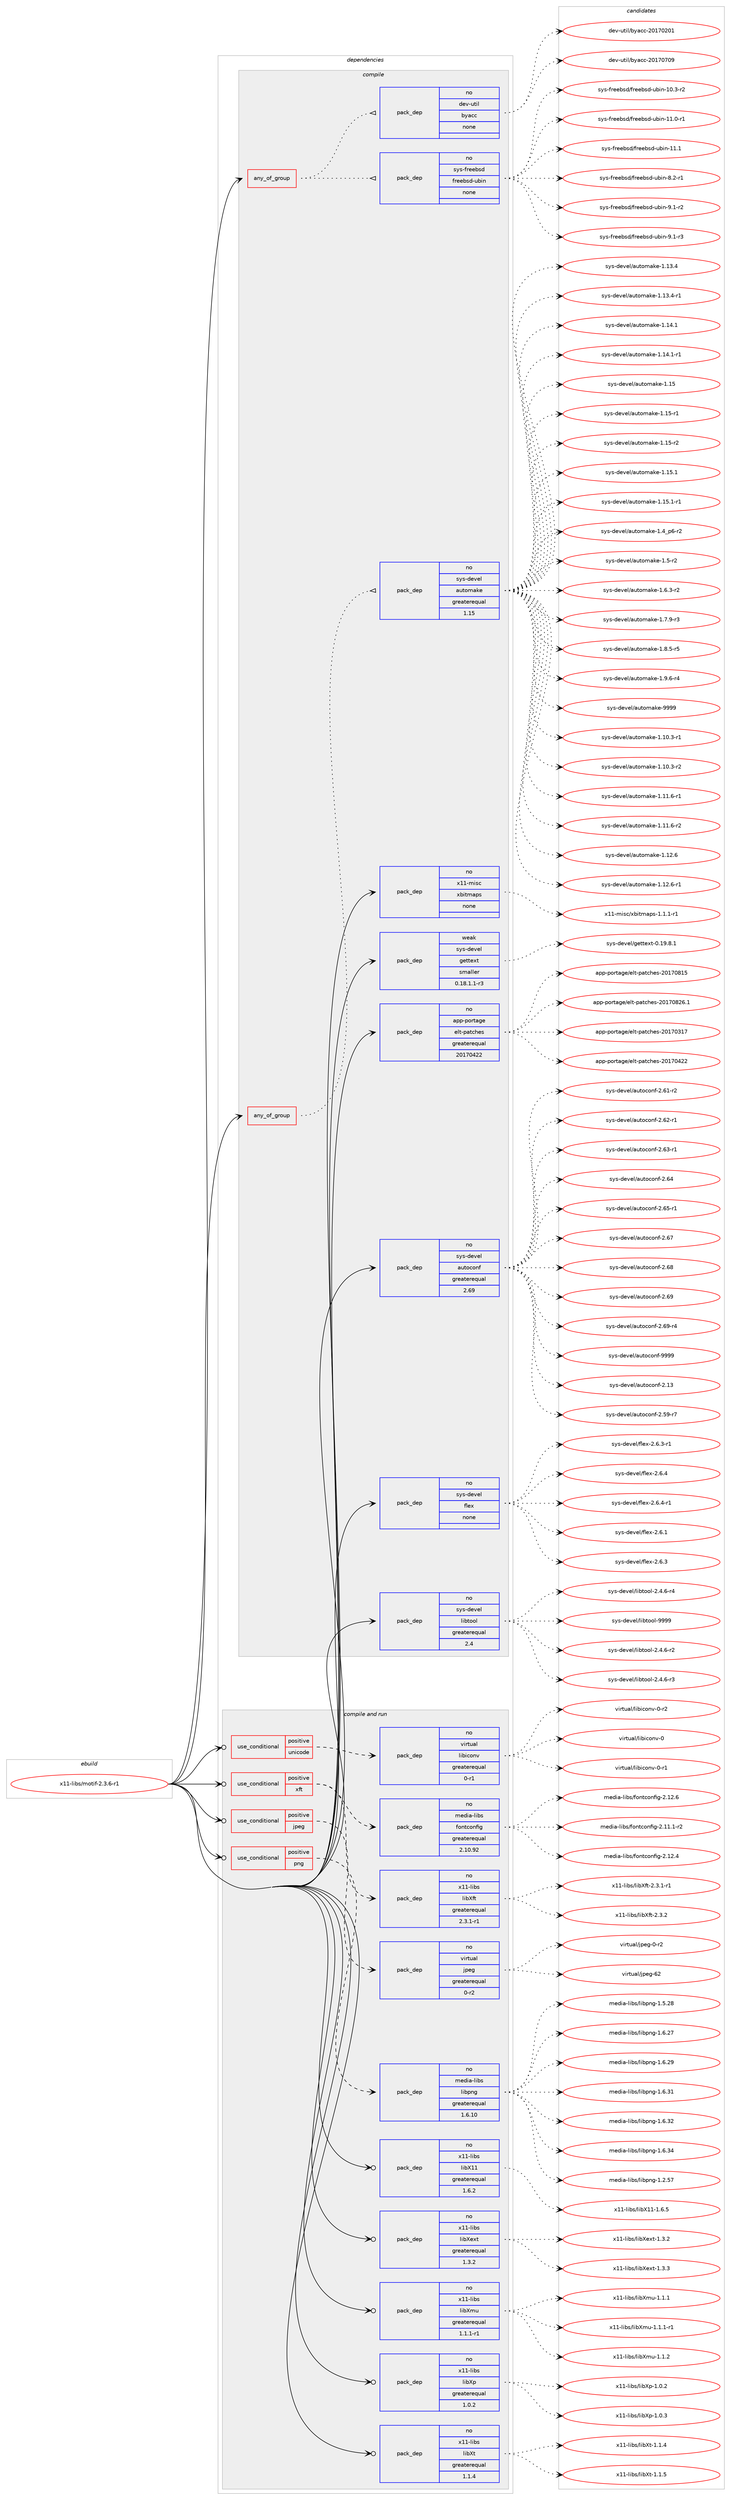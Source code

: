 digraph prolog {

# *************
# Graph options
# *************

newrank=true;
concentrate=true;
compound=true;
graph [rankdir=LR,fontname=Helvetica,fontsize=10,ranksep=1.5];#, ranksep=2.5, nodesep=0.2];
edge  [arrowhead=vee];
node  [fontname=Helvetica,fontsize=10];

# **********
# The ebuild
# **********

subgraph cluster_leftcol {
color=gray;
rank=same;
label=<<i>ebuild</i>>;
id [label="x11-libs/motif-2.3.6-r1", color=red, width=4, href="../x11-libs/motif-2.3.6-r1.svg"];
}

# ****************
# The dependencies
# ****************

subgraph cluster_midcol {
color=gray;
label=<<i>dependencies</i>>;
subgraph cluster_compile {
fillcolor="#eeeeee";
style=filled;
label=<<i>compile</i>>;
subgraph any9395 {
dependency520152 [label=<<TABLE BORDER="0" CELLBORDER="1" CELLSPACING="0" CELLPADDING="4"><TR><TD CELLPADDING="10">any_of_group</TD></TR></TABLE>>, shape=none, color=red];subgraph pack387636 {
dependency520153 [label=<<TABLE BORDER="0" CELLBORDER="1" CELLSPACING="0" CELLPADDING="4" WIDTH="220"><TR><TD ROWSPAN="6" CELLPADDING="30">pack_dep</TD></TR><TR><TD WIDTH="110">no</TD></TR><TR><TD>dev-util</TD></TR><TR><TD>byacc</TD></TR><TR><TD>none</TD></TR><TR><TD></TD></TR></TABLE>>, shape=none, color=blue];
}
dependency520152:e -> dependency520153:w [weight=20,style="dotted",arrowhead="oinv"];
subgraph pack387637 {
dependency520154 [label=<<TABLE BORDER="0" CELLBORDER="1" CELLSPACING="0" CELLPADDING="4" WIDTH="220"><TR><TD ROWSPAN="6" CELLPADDING="30">pack_dep</TD></TR><TR><TD WIDTH="110">no</TD></TR><TR><TD>sys-freebsd</TD></TR><TR><TD>freebsd-ubin</TD></TR><TR><TD>none</TD></TR><TR><TD></TD></TR></TABLE>>, shape=none, color=blue];
}
dependency520152:e -> dependency520154:w [weight=20,style="dotted",arrowhead="oinv"];
}
id:e -> dependency520152:w [weight=20,style="solid",arrowhead="vee"];
subgraph any9396 {
dependency520155 [label=<<TABLE BORDER="0" CELLBORDER="1" CELLSPACING="0" CELLPADDING="4"><TR><TD CELLPADDING="10">any_of_group</TD></TR></TABLE>>, shape=none, color=red];subgraph pack387638 {
dependency520156 [label=<<TABLE BORDER="0" CELLBORDER="1" CELLSPACING="0" CELLPADDING="4" WIDTH="220"><TR><TD ROWSPAN="6" CELLPADDING="30">pack_dep</TD></TR><TR><TD WIDTH="110">no</TD></TR><TR><TD>sys-devel</TD></TR><TR><TD>automake</TD></TR><TR><TD>greaterequal</TD></TR><TR><TD>1.15</TD></TR></TABLE>>, shape=none, color=blue];
}
dependency520155:e -> dependency520156:w [weight=20,style="dotted",arrowhead="oinv"];
}
id:e -> dependency520155:w [weight=20,style="solid",arrowhead="vee"];
subgraph pack387639 {
dependency520157 [label=<<TABLE BORDER="0" CELLBORDER="1" CELLSPACING="0" CELLPADDING="4" WIDTH="220"><TR><TD ROWSPAN="6" CELLPADDING="30">pack_dep</TD></TR><TR><TD WIDTH="110">no</TD></TR><TR><TD>app-portage</TD></TR><TR><TD>elt-patches</TD></TR><TR><TD>greaterequal</TD></TR><TR><TD>20170422</TD></TR></TABLE>>, shape=none, color=blue];
}
id:e -> dependency520157:w [weight=20,style="solid",arrowhead="vee"];
subgraph pack387640 {
dependency520158 [label=<<TABLE BORDER="0" CELLBORDER="1" CELLSPACING="0" CELLPADDING="4" WIDTH="220"><TR><TD ROWSPAN="6" CELLPADDING="30">pack_dep</TD></TR><TR><TD WIDTH="110">no</TD></TR><TR><TD>sys-devel</TD></TR><TR><TD>autoconf</TD></TR><TR><TD>greaterequal</TD></TR><TR><TD>2.69</TD></TR></TABLE>>, shape=none, color=blue];
}
id:e -> dependency520158:w [weight=20,style="solid",arrowhead="vee"];
subgraph pack387641 {
dependency520159 [label=<<TABLE BORDER="0" CELLBORDER="1" CELLSPACING="0" CELLPADDING="4" WIDTH="220"><TR><TD ROWSPAN="6" CELLPADDING="30">pack_dep</TD></TR><TR><TD WIDTH="110">no</TD></TR><TR><TD>sys-devel</TD></TR><TR><TD>flex</TD></TR><TR><TD>none</TD></TR><TR><TD></TD></TR></TABLE>>, shape=none, color=blue];
}
id:e -> dependency520159:w [weight=20,style="solid",arrowhead="vee"];
subgraph pack387642 {
dependency520160 [label=<<TABLE BORDER="0" CELLBORDER="1" CELLSPACING="0" CELLPADDING="4" WIDTH="220"><TR><TD ROWSPAN="6" CELLPADDING="30">pack_dep</TD></TR><TR><TD WIDTH="110">no</TD></TR><TR><TD>sys-devel</TD></TR><TR><TD>libtool</TD></TR><TR><TD>greaterequal</TD></TR><TR><TD>2.4</TD></TR></TABLE>>, shape=none, color=blue];
}
id:e -> dependency520160:w [weight=20,style="solid",arrowhead="vee"];
subgraph pack387643 {
dependency520161 [label=<<TABLE BORDER="0" CELLBORDER="1" CELLSPACING="0" CELLPADDING="4" WIDTH="220"><TR><TD ROWSPAN="6" CELLPADDING="30">pack_dep</TD></TR><TR><TD WIDTH="110">no</TD></TR><TR><TD>x11-misc</TD></TR><TR><TD>xbitmaps</TD></TR><TR><TD>none</TD></TR><TR><TD></TD></TR></TABLE>>, shape=none, color=blue];
}
id:e -> dependency520161:w [weight=20,style="solid",arrowhead="vee"];
subgraph pack387644 {
dependency520162 [label=<<TABLE BORDER="0" CELLBORDER="1" CELLSPACING="0" CELLPADDING="4" WIDTH="220"><TR><TD ROWSPAN="6" CELLPADDING="30">pack_dep</TD></TR><TR><TD WIDTH="110">weak</TD></TR><TR><TD>sys-devel</TD></TR><TR><TD>gettext</TD></TR><TR><TD>smaller</TD></TR><TR><TD>0.18.1.1-r3</TD></TR></TABLE>>, shape=none, color=blue];
}
id:e -> dependency520162:w [weight=20,style="solid",arrowhead="vee"];
}
subgraph cluster_compileandrun {
fillcolor="#eeeeee";
style=filled;
label=<<i>compile and run</i>>;
subgraph cond122778 {
dependency520163 [label=<<TABLE BORDER="0" CELLBORDER="1" CELLSPACING="0" CELLPADDING="4"><TR><TD ROWSPAN="3" CELLPADDING="10">use_conditional</TD></TR><TR><TD>positive</TD></TR><TR><TD>jpeg</TD></TR></TABLE>>, shape=none, color=red];
subgraph pack387645 {
dependency520164 [label=<<TABLE BORDER="0" CELLBORDER="1" CELLSPACING="0" CELLPADDING="4" WIDTH="220"><TR><TD ROWSPAN="6" CELLPADDING="30">pack_dep</TD></TR><TR><TD WIDTH="110">no</TD></TR><TR><TD>virtual</TD></TR><TR><TD>jpeg</TD></TR><TR><TD>greaterequal</TD></TR><TR><TD>0-r2</TD></TR></TABLE>>, shape=none, color=blue];
}
dependency520163:e -> dependency520164:w [weight=20,style="dashed",arrowhead="vee"];
}
id:e -> dependency520163:w [weight=20,style="solid",arrowhead="odotvee"];
subgraph cond122779 {
dependency520165 [label=<<TABLE BORDER="0" CELLBORDER="1" CELLSPACING="0" CELLPADDING="4"><TR><TD ROWSPAN="3" CELLPADDING="10">use_conditional</TD></TR><TR><TD>positive</TD></TR><TR><TD>png</TD></TR></TABLE>>, shape=none, color=red];
subgraph pack387646 {
dependency520166 [label=<<TABLE BORDER="0" CELLBORDER="1" CELLSPACING="0" CELLPADDING="4" WIDTH="220"><TR><TD ROWSPAN="6" CELLPADDING="30">pack_dep</TD></TR><TR><TD WIDTH="110">no</TD></TR><TR><TD>media-libs</TD></TR><TR><TD>libpng</TD></TR><TR><TD>greaterequal</TD></TR><TR><TD>1.6.10</TD></TR></TABLE>>, shape=none, color=blue];
}
dependency520165:e -> dependency520166:w [weight=20,style="dashed",arrowhead="vee"];
}
id:e -> dependency520165:w [weight=20,style="solid",arrowhead="odotvee"];
subgraph cond122780 {
dependency520167 [label=<<TABLE BORDER="0" CELLBORDER="1" CELLSPACING="0" CELLPADDING="4"><TR><TD ROWSPAN="3" CELLPADDING="10">use_conditional</TD></TR><TR><TD>positive</TD></TR><TR><TD>unicode</TD></TR></TABLE>>, shape=none, color=red];
subgraph pack387647 {
dependency520168 [label=<<TABLE BORDER="0" CELLBORDER="1" CELLSPACING="0" CELLPADDING="4" WIDTH="220"><TR><TD ROWSPAN="6" CELLPADDING="30">pack_dep</TD></TR><TR><TD WIDTH="110">no</TD></TR><TR><TD>virtual</TD></TR><TR><TD>libiconv</TD></TR><TR><TD>greaterequal</TD></TR><TR><TD>0-r1</TD></TR></TABLE>>, shape=none, color=blue];
}
dependency520167:e -> dependency520168:w [weight=20,style="dashed",arrowhead="vee"];
}
id:e -> dependency520167:w [weight=20,style="solid",arrowhead="odotvee"];
subgraph cond122781 {
dependency520169 [label=<<TABLE BORDER="0" CELLBORDER="1" CELLSPACING="0" CELLPADDING="4"><TR><TD ROWSPAN="3" CELLPADDING="10">use_conditional</TD></TR><TR><TD>positive</TD></TR><TR><TD>xft</TD></TR></TABLE>>, shape=none, color=red];
subgraph pack387648 {
dependency520170 [label=<<TABLE BORDER="0" CELLBORDER="1" CELLSPACING="0" CELLPADDING="4" WIDTH="220"><TR><TD ROWSPAN="6" CELLPADDING="30">pack_dep</TD></TR><TR><TD WIDTH="110">no</TD></TR><TR><TD>media-libs</TD></TR><TR><TD>fontconfig</TD></TR><TR><TD>greaterequal</TD></TR><TR><TD>2.10.92</TD></TR></TABLE>>, shape=none, color=blue];
}
dependency520169:e -> dependency520170:w [weight=20,style="dashed",arrowhead="vee"];
subgraph pack387649 {
dependency520171 [label=<<TABLE BORDER="0" CELLBORDER="1" CELLSPACING="0" CELLPADDING="4" WIDTH="220"><TR><TD ROWSPAN="6" CELLPADDING="30">pack_dep</TD></TR><TR><TD WIDTH="110">no</TD></TR><TR><TD>x11-libs</TD></TR><TR><TD>libXft</TD></TR><TR><TD>greaterequal</TD></TR><TR><TD>2.3.1-r1</TD></TR></TABLE>>, shape=none, color=blue];
}
dependency520169:e -> dependency520171:w [weight=20,style="dashed",arrowhead="vee"];
}
id:e -> dependency520169:w [weight=20,style="solid",arrowhead="odotvee"];
subgraph pack387650 {
dependency520172 [label=<<TABLE BORDER="0" CELLBORDER="1" CELLSPACING="0" CELLPADDING="4" WIDTH="220"><TR><TD ROWSPAN="6" CELLPADDING="30">pack_dep</TD></TR><TR><TD WIDTH="110">no</TD></TR><TR><TD>x11-libs</TD></TR><TR><TD>libX11</TD></TR><TR><TD>greaterequal</TD></TR><TR><TD>1.6.2</TD></TR></TABLE>>, shape=none, color=blue];
}
id:e -> dependency520172:w [weight=20,style="solid",arrowhead="odotvee"];
subgraph pack387651 {
dependency520173 [label=<<TABLE BORDER="0" CELLBORDER="1" CELLSPACING="0" CELLPADDING="4" WIDTH="220"><TR><TD ROWSPAN="6" CELLPADDING="30">pack_dep</TD></TR><TR><TD WIDTH="110">no</TD></TR><TR><TD>x11-libs</TD></TR><TR><TD>libXext</TD></TR><TR><TD>greaterequal</TD></TR><TR><TD>1.3.2</TD></TR></TABLE>>, shape=none, color=blue];
}
id:e -> dependency520173:w [weight=20,style="solid",arrowhead="odotvee"];
subgraph pack387652 {
dependency520174 [label=<<TABLE BORDER="0" CELLBORDER="1" CELLSPACING="0" CELLPADDING="4" WIDTH="220"><TR><TD ROWSPAN="6" CELLPADDING="30">pack_dep</TD></TR><TR><TD WIDTH="110">no</TD></TR><TR><TD>x11-libs</TD></TR><TR><TD>libXmu</TD></TR><TR><TD>greaterequal</TD></TR><TR><TD>1.1.1-r1</TD></TR></TABLE>>, shape=none, color=blue];
}
id:e -> dependency520174:w [weight=20,style="solid",arrowhead="odotvee"];
subgraph pack387653 {
dependency520175 [label=<<TABLE BORDER="0" CELLBORDER="1" CELLSPACING="0" CELLPADDING="4" WIDTH="220"><TR><TD ROWSPAN="6" CELLPADDING="30">pack_dep</TD></TR><TR><TD WIDTH="110">no</TD></TR><TR><TD>x11-libs</TD></TR><TR><TD>libXp</TD></TR><TR><TD>greaterequal</TD></TR><TR><TD>1.0.2</TD></TR></TABLE>>, shape=none, color=blue];
}
id:e -> dependency520175:w [weight=20,style="solid",arrowhead="odotvee"];
subgraph pack387654 {
dependency520176 [label=<<TABLE BORDER="0" CELLBORDER="1" CELLSPACING="0" CELLPADDING="4" WIDTH="220"><TR><TD ROWSPAN="6" CELLPADDING="30">pack_dep</TD></TR><TR><TD WIDTH="110">no</TD></TR><TR><TD>x11-libs</TD></TR><TR><TD>libXt</TD></TR><TR><TD>greaterequal</TD></TR><TR><TD>1.1.4</TD></TR></TABLE>>, shape=none, color=blue];
}
id:e -> dependency520176:w [weight=20,style="solid",arrowhead="odotvee"];
}
subgraph cluster_run {
fillcolor="#eeeeee";
style=filled;
label=<<i>run</i>>;
}
}

# **************
# The candidates
# **************

subgraph cluster_choices {
rank=same;
color=gray;
label=<<i>candidates</i>>;

subgraph choice387636 {
color=black;
nodesep=1;
choice100101118451171161051084798121979999455048495548504849 [label="dev-util/byacc-20170201", color=red, width=4,href="../dev-util/byacc-20170201.svg"];
choice100101118451171161051084798121979999455048495548554857 [label="dev-util/byacc-20170709", color=red, width=4,href="../dev-util/byacc-20170709.svg"];
dependency520153:e -> choice100101118451171161051084798121979999455048495548504849:w [style=dotted,weight="100"];
dependency520153:e -> choice100101118451171161051084798121979999455048495548554857:w [style=dotted,weight="100"];
}
subgraph choice387637 {
color=black;
nodesep=1;
choice11512111545102114101101981151004710211410110198115100451179810511045494846514511450 [label="sys-freebsd/freebsd-ubin-10.3-r2", color=red, width=4,href="../sys-freebsd/freebsd-ubin-10.3-r2.svg"];
choice11512111545102114101101981151004710211410110198115100451179810511045494946484511449 [label="sys-freebsd/freebsd-ubin-11.0-r1", color=red, width=4,href="../sys-freebsd/freebsd-ubin-11.0-r1.svg"];
choice1151211154510211410110198115100471021141011019811510045117981051104549494649 [label="sys-freebsd/freebsd-ubin-11.1", color=red, width=4,href="../sys-freebsd/freebsd-ubin-11.1.svg"];
choice115121115451021141011019811510047102114101101981151004511798105110455646504511449 [label="sys-freebsd/freebsd-ubin-8.2-r1", color=red, width=4,href="../sys-freebsd/freebsd-ubin-8.2-r1.svg"];
choice115121115451021141011019811510047102114101101981151004511798105110455746494511450 [label="sys-freebsd/freebsd-ubin-9.1-r2", color=red, width=4,href="../sys-freebsd/freebsd-ubin-9.1-r2.svg"];
choice115121115451021141011019811510047102114101101981151004511798105110455746494511451 [label="sys-freebsd/freebsd-ubin-9.1-r3", color=red, width=4,href="../sys-freebsd/freebsd-ubin-9.1-r3.svg"];
dependency520154:e -> choice11512111545102114101101981151004710211410110198115100451179810511045494846514511450:w [style=dotted,weight="100"];
dependency520154:e -> choice11512111545102114101101981151004710211410110198115100451179810511045494946484511449:w [style=dotted,weight="100"];
dependency520154:e -> choice1151211154510211410110198115100471021141011019811510045117981051104549494649:w [style=dotted,weight="100"];
dependency520154:e -> choice115121115451021141011019811510047102114101101981151004511798105110455646504511449:w [style=dotted,weight="100"];
dependency520154:e -> choice115121115451021141011019811510047102114101101981151004511798105110455746494511450:w [style=dotted,weight="100"];
dependency520154:e -> choice115121115451021141011019811510047102114101101981151004511798105110455746494511451:w [style=dotted,weight="100"];
}
subgraph choice387638 {
color=black;
nodesep=1;
choice11512111545100101118101108479711711611110997107101454946494846514511449 [label="sys-devel/automake-1.10.3-r1", color=red, width=4,href="../sys-devel/automake-1.10.3-r1.svg"];
choice11512111545100101118101108479711711611110997107101454946494846514511450 [label="sys-devel/automake-1.10.3-r2", color=red, width=4,href="../sys-devel/automake-1.10.3-r2.svg"];
choice11512111545100101118101108479711711611110997107101454946494946544511449 [label="sys-devel/automake-1.11.6-r1", color=red, width=4,href="../sys-devel/automake-1.11.6-r1.svg"];
choice11512111545100101118101108479711711611110997107101454946494946544511450 [label="sys-devel/automake-1.11.6-r2", color=red, width=4,href="../sys-devel/automake-1.11.6-r2.svg"];
choice1151211154510010111810110847971171161111099710710145494649504654 [label="sys-devel/automake-1.12.6", color=red, width=4,href="../sys-devel/automake-1.12.6.svg"];
choice11512111545100101118101108479711711611110997107101454946495046544511449 [label="sys-devel/automake-1.12.6-r1", color=red, width=4,href="../sys-devel/automake-1.12.6-r1.svg"];
choice1151211154510010111810110847971171161111099710710145494649514652 [label="sys-devel/automake-1.13.4", color=red, width=4,href="../sys-devel/automake-1.13.4.svg"];
choice11512111545100101118101108479711711611110997107101454946495146524511449 [label="sys-devel/automake-1.13.4-r1", color=red, width=4,href="../sys-devel/automake-1.13.4-r1.svg"];
choice1151211154510010111810110847971171161111099710710145494649524649 [label="sys-devel/automake-1.14.1", color=red, width=4,href="../sys-devel/automake-1.14.1.svg"];
choice11512111545100101118101108479711711611110997107101454946495246494511449 [label="sys-devel/automake-1.14.1-r1", color=red, width=4,href="../sys-devel/automake-1.14.1-r1.svg"];
choice115121115451001011181011084797117116111109971071014549464953 [label="sys-devel/automake-1.15", color=red, width=4,href="../sys-devel/automake-1.15.svg"];
choice1151211154510010111810110847971171161111099710710145494649534511449 [label="sys-devel/automake-1.15-r1", color=red, width=4,href="../sys-devel/automake-1.15-r1.svg"];
choice1151211154510010111810110847971171161111099710710145494649534511450 [label="sys-devel/automake-1.15-r2", color=red, width=4,href="../sys-devel/automake-1.15-r2.svg"];
choice1151211154510010111810110847971171161111099710710145494649534649 [label="sys-devel/automake-1.15.1", color=red, width=4,href="../sys-devel/automake-1.15.1.svg"];
choice11512111545100101118101108479711711611110997107101454946495346494511449 [label="sys-devel/automake-1.15.1-r1", color=red, width=4,href="../sys-devel/automake-1.15.1-r1.svg"];
choice115121115451001011181011084797117116111109971071014549465295112544511450 [label="sys-devel/automake-1.4_p6-r2", color=red, width=4,href="../sys-devel/automake-1.4_p6-r2.svg"];
choice11512111545100101118101108479711711611110997107101454946534511450 [label="sys-devel/automake-1.5-r2", color=red, width=4,href="../sys-devel/automake-1.5-r2.svg"];
choice115121115451001011181011084797117116111109971071014549465446514511450 [label="sys-devel/automake-1.6.3-r2", color=red, width=4,href="../sys-devel/automake-1.6.3-r2.svg"];
choice115121115451001011181011084797117116111109971071014549465546574511451 [label="sys-devel/automake-1.7.9-r3", color=red, width=4,href="../sys-devel/automake-1.7.9-r3.svg"];
choice115121115451001011181011084797117116111109971071014549465646534511453 [label="sys-devel/automake-1.8.5-r5", color=red, width=4,href="../sys-devel/automake-1.8.5-r5.svg"];
choice115121115451001011181011084797117116111109971071014549465746544511452 [label="sys-devel/automake-1.9.6-r4", color=red, width=4,href="../sys-devel/automake-1.9.6-r4.svg"];
choice115121115451001011181011084797117116111109971071014557575757 [label="sys-devel/automake-9999", color=red, width=4,href="../sys-devel/automake-9999.svg"];
dependency520156:e -> choice11512111545100101118101108479711711611110997107101454946494846514511449:w [style=dotted,weight="100"];
dependency520156:e -> choice11512111545100101118101108479711711611110997107101454946494846514511450:w [style=dotted,weight="100"];
dependency520156:e -> choice11512111545100101118101108479711711611110997107101454946494946544511449:w [style=dotted,weight="100"];
dependency520156:e -> choice11512111545100101118101108479711711611110997107101454946494946544511450:w [style=dotted,weight="100"];
dependency520156:e -> choice1151211154510010111810110847971171161111099710710145494649504654:w [style=dotted,weight="100"];
dependency520156:e -> choice11512111545100101118101108479711711611110997107101454946495046544511449:w [style=dotted,weight="100"];
dependency520156:e -> choice1151211154510010111810110847971171161111099710710145494649514652:w [style=dotted,weight="100"];
dependency520156:e -> choice11512111545100101118101108479711711611110997107101454946495146524511449:w [style=dotted,weight="100"];
dependency520156:e -> choice1151211154510010111810110847971171161111099710710145494649524649:w [style=dotted,weight="100"];
dependency520156:e -> choice11512111545100101118101108479711711611110997107101454946495246494511449:w [style=dotted,weight="100"];
dependency520156:e -> choice115121115451001011181011084797117116111109971071014549464953:w [style=dotted,weight="100"];
dependency520156:e -> choice1151211154510010111810110847971171161111099710710145494649534511449:w [style=dotted,weight="100"];
dependency520156:e -> choice1151211154510010111810110847971171161111099710710145494649534511450:w [style=dotted,weight="100"];
dependency520156:e -> choice1151211154510010111810110847971171161111099710710145494649534649:w [style=dotted,weight="100"];
dependency520156:e -> choice11512111545100101118101108479711711611110997107101454946495346494511449:w [style=dotted,weight="100"];
dependency520156:e -> choice115121115451001011181011084797117116111109971071014549465295112544511450:w [style=dotted,weight="100"];
dependency520156:e -> choice11512111545100101118101108479711711611110997107101454946534511450:w [style=dotted,weight="100"];
dependency520156:e -> choice115121115451001011181011084797117116111109971071014549465446514511450:w [style=dotted,weight="100"];
dependency520156:e -> choice115121115451001011181011084797117116111109971071014549465546574511451:w [style=dotted,weight="100"];
dependency520156:e -> choice115121115451001011181011084797117116111109971071014549465646534511453:w [style=dotted,weight="100"];
dependency520156:e -> choice115121115451001011181011084797117116111109971071014549465746544511452:w [style=dotted,weight="100"];
dependency520156:e -> choice115121115451001011181011084797117116111109971071014557575757:w [style=dotted,weight="100"];
}
subgraph choice387639 {
color=black;
nodesep=1;
choice97112112451121111141169710310147101108116451129711699104101115455048495548514955 [label="app-portage/elt-patches-20170317", color=red, width=4,href="../app-portage/elt-patches-20170317.svg"];
choice97112112451121111141169710310147101108116451129711699104101115455048495548525050 [label="app-portage/elt-patches-20170422", color=red, width=4,href="../app-portage/elt-patches-20170422.svg"];
choice97112112451121111141169710310147101108116451129711699104101115455048495548564953 [label="app-portage/elt-patches-20170815", color=red, width=4,href="../app-portage/elt-patches-20170815.svg"];
choice971121124511211111411697103101471011081164511297116991041011154550484955485650544649 [label="app-portage/elt-patches-20170826.1", color=red, width=4,href="../app-portage/elt-patches-20170826.1.svg"];
dependency520157:e -> choice97112112451121111141169710310147101108116451129711699104101115455048495548514955:w [style=dotted,weight="100"];
dependency520157:e -> choice97112112451121111141169710310147101108116451129711699104101115455048495548525050:w [style=dotted,weight="100"];
dependency520157:e -> choice97112112451121111141169710310147101108116451129711699104101115455048495548564953:w [style=dotted,weight="100"];
dependency520157:e -> choice971121124511211111411697103101471011081164511297116991041011154550484955485650544649:w [style=dotted,weight="100"];
}
subgraph choice387640 {
color=black;
nodesep=1;
choice115121115451001011181011084797117116111991111101024550464951 [label="sys-devel/autoconf-2.13", color=red, width=4,href="../sys-devel/autoconf-2.13.svg"];
choice1151211154510010111810110847971171161119911111010245504653574511455 [label="sys-devel/autoconf-2.59-r7", color=red, width=4,href="../sys-devel/autoconf-2.59-r7.svg"];
choice1151211154510010111810110847971171161119911111010245504654494511450 [label="sys-devel/autoconf-2.61-r2", color=red, width=4,href="../sys-devel/autoconf-2.61-r2.svg"];
choice1151211154510010111810110847971171161119911111010245504654504511449 [label="sys-devel/autoconf-2.62-r1", color=red, width=4,href="../sys-devel/autoconf-2.62-r1.svg"];
choice1151211154510010111810110847971171161119911111010245504654514511449 [label="sys-devel/autoconf-2.63-r1", color=red, width=4,href="../sys-devel/autoconf-2.63-r1.svg"];
choice115121115451001011181011084797117116111991111101024550465452 [label="sys-devel/autoconf-2.64", color=red, width=4,href="../sys-devel/autoconf-2.64.svg"];
choice1151211154510010111810110847971171161119911111010245504654534511449 [label="sys-devel/autoconf-2.65-r1", color=red, width=4,href="../sys-devel/autoconf-2.65-r1.svg"];
choice115121115451001011181011084797117116111991111101024550465455 [label="sys-devel/autoconf-2.67", color=red, width=4,href="../sys-devel/autoconf-2.67.svg"];
choice115121115451001011181011084797117116111991111101024550465456 [label="sys-devel/autoconf-2.68", color=red, width=4,href="../sys-devel/autoconf-2.68.svg"];
choice115121115451001011181011084797117116111991111101024550465457 [label="sys-devel/autoconf-2.69", color=red, width=4,href="../sys-devel/autoconf-2.69.svg"];
choice1151211154510010111810110847971171161119911111010245504654574511452 [label="sys-devel/autoconf-2.69-r4", color=red, width=4,href="../sys-devel/autoconf-2.69-r4.svg"];
choice115121115451001011181011084797117116111991111101024557575757 [label="sys-devel/autoconf-9999", color=red, width=4,href="../sys-devel/autoconf-9999.svg"];
dependency520158:e -> choice115121115451001011181011084797117116111991111101024550464951:w [style=dotted,weight="100"];
dependency520158:e -> choice1151211154510010111810110847971171161119911111010245504653574511455:w [style=dotted,weight="100"];
dependency520158:e -> choice1151211154510010111810110847971171161119911111010245504654494511450:w [style=dotted,weight="100"];
dependency520158:e -> choice1151211154510010111810110847971171161119911111010245504654504511449:w [style=dotted,weight="100"];
dependency520158:e -> choice1151211154510010111810110847971171161119911111010245504654514511449:w [style=dotted,weight="100"];
dependency520158:e -> choice115121115451001011181011084797117116111991111101024550465452:w [style=dotted,weight="100"];
dependency520158:e -> choice1151211154510010111810110847971171161119911111010245504654534511449:w [style=dotted,weight="100"];
dependency520158:e -> choice115121115451001011181011084797117116111991111101024550465455:w [style=dotted,weight="100"];
dependency520158:e -> choice115121115451001011181011084797117116111991111101024550465456:w [style=dotted,weight="100"];
dependency520158:e -> choice115121115451001011181011084797117116111991111101024550465457:w [style=dotted,weight="100"];
dependency520158:e -> choice1151211154510010111810110847971171161119911111010245504654574511452:w [style=dotted,weight="100"];
dependency520158:e -> choice115121115451001011181011084797117116111991111101024557575757:w [style=dotted,weight="100"];
}
subgraph choice387641 {
color=black;
nodesep=1;
choice1151211154510010111810110847102108101120455046544649 [label="sys-devel/flex-2.6.1", color=red, width=4,href="../sys-devel/flex-2.6.1.svg"];
choice1151211154510010111810110847102108101120455046544651 [label="sys-devel/flex-2.6.3", color=red, width=4,href="../sys-devel/flex-2.6.3.svg"];
choice11512111545100101118101108471021081011204550465446514511449 [label="sys-devel/flex-2.6.3-r1", color=red, width=4,href="../sys-devel/flex-2.6.3-r1.svg"];
choice1151211154510010111810110847102108101120455046544652 [label="sys-devel/flex-2.6.4", color=red, width=4,href="../sys-devel/flex-2.6.4.svg"];
choice11512111545100101118101108471021081011204550465446524511449 [label="sys-devel/flex-2.6.4-r1", color=red, width=4,href="../sys-devel/flex-2.6.4-r1.svg"];
dependency520159:e -> choice1151211154510010111810110847102108101120455046544649:w [style=dotted,weight="100"];
dependency520159:e -> choice1151211154510010111810110847102108101120455046544651:w [style=dotted,weight="100"];
dependency520159:e -> choice11512111545100101118101108471021081011204550465446514511449:w [style=dotted,weight="100"];
dependency520159:e -> choice1151211154510010111810110847102108101120455046544652:w [style=dotted,weight="100"];
dependency520159:e -> choice11512111545100101118101108471021081011204550465446524511449:w [style=dotted,weight="100"];
}
subgraph choice387642 {
color=black;
nodesep=1;
choice1151211154510010111810110847108105981161111111084550465246544511450 [label="sys-devel/libtool-2.4.6-r2", color=red, width=4,href="../sys-devel/libtool-2.4.6-r2.svg"];
choice1151211154510010111810110847108105981161111111084550465246544511451 [label="sys-devel/libtool-2.4.6-r3", color=red, width=4,href="../sys-devel/libtool-2.4.6-r3.svg"];
choice1151211154510010111810110847108105981161111111084550465246544511452 [label="sys-devel/libtool-2.4.6-r4", color=red, width=4,href="../sys-devel/libtool-2.4.6-r4.svg"];
choice1151211154510010111810110847108105981161111111084557575757 [label="sys-devel/libtool-9999", color=red, width=4,href="../sys-devel/libtool-9999.svg"];
dependency520160:e -> choice1151211154510010111810110847108105981161111111084550465246544511450:w [style=dotted,weight="100"];
dependency520160:e -> choice1151211154510010111810110847108105981161111111084550465246544511451:w [style=dotted,weight="100"];
dependency520160:e -> choice1151211154510010111810110847108105981161111111084550465246544511452:w [style=dotted,weight="100"];
dependency520160:e -> choice1151211154510010111810110847108105981161111111084557575757:w [style=dotted,weight="100"];
}
subgraph choice387643 {
color=black;
nodesep=1;
choice120494945109105115994712098105116109971121154549464946494511449 [label="x11-misc/xbitmaps-1.1.1-r1", color=red, width=4,href="../x11-misc/xbitmaps-1.1.1-r1.svg"];
dependency520161:e -> choice120494945109105115994712098105116109971121154549464946494511449:w [style=dotted,weight="100"];
}
subgraph choice387644 {
color=black;
nodesep=1;
choice1151211154510010111810110847103101116116101120116454846495746564649 [label="sys-devel/gettext-0.19.8.1", color=red, width=4,href="../sys-devel/gettext-0.19.8.1.svg"];
dependency520162:e -> choice1151211154510010111810110847103101116116101120116454846495746564649:w [style=dotted,weight="100"];
}
subgraph choice387645 {
color=black;
nodesep=1;
choice118105114116117971084710611210110345484511450 [label="virtual/jpeg-0-r2", color=red, width=4,href="../virtual/jpeg-0-r2.svg"];
choice1181051141161179710847106112101103455450 [label="virtual/jpeg-62", color=red, width=4,href="../virtual/jpeg-62.svg"];
dependency520164:e -> choice118105114116117971084710611210110345484511450:w [style=dotted,weight="100"];
dependency520164:e -> choice1181051141161179710847106112101103455450:w [style=dotted,weight="100"];
}
subgraph choice387646 {
color=black;
nodesep=1;
choice109101100105974510810598115471081059811211010345494650465355 [label="media-libs/libpng-1.2.57", color=red, width=4,href="../media-libs/libpng-1.2.57.svg"];
choice109101100105974510810598115471081059811211010345494653465056 [label="media-libs/libpng-1.5.28", color=red, width=4,href="../media-libs/libpng-1.5.28.svg"];
choice109101100105974510810598115471081059811211010345494654465055 [label="media-libs/libpng-1.6.27", color=red, width=4,href="../media-libs/libpng-1.6.27.svg"];
choice109101100105974510810598115471081059811211010345494654465057 [label="media-libs/libpng-1.6.29", color=red, width=4,href="../media-libs/libpng-1.6.29.svg"];
choice109101100105974510810598115471081059811211010345494654465149 [label="media-libs/libpng-1.6.31", color=red, width=4,href="../media-libs/libpng-1.6.31.svg"];
choice109101100105974510810598115471081059811211010345494654465150 [label="media-libs/libpng-1.6.32", color=red, width=4,href="../media-libs/libpng-1.6.32.svg"];
choice109101100105974510810598115471081059811211010345494654465152 [label="media-libs/libpng-1.6.34", color=red, width=4,href="../media-libs/libpng-1.6.34.svg"];
dependency520166:e -> choice109101100105974510810598115471081059811211010345494650465355:w [style=dotted,weight="100"];
dependency520166:e -> choice109101100105974510810598115471081059811211010345494653465056:w [style=dotted,weight="100"];
dependency520166:e -> choice109101100105974510810598115471081059811211010345494654465055:w [style=dotted,weight="100"];
dependency520166:e -> choice109101100105974510810598115471081059811211010345494654465057:w [style=dotted,weight="100"];
dependency520166:e -> choice109101100105974510810598115471081059811211010345494654465149:w [style=dotted,weight="100"];
dependency520166:e -> choice109101100105974510810598115471081059811211010345494654465150:w [style=dotted,weight="100"];
dependency520166:e -> choice109101100105974510810598115471081059811211010345494654465152:w [style=dotted,weight="100"];
}
subgraph choice387647 {
color=black;
nodesep=1;
choice118105114116117971084710810598105991111101184548 [label="virtual/libiconv-0", color=red, width=4,href="../virtual/libiconv-0.svg"];
choice1181051141161179710847108105981059911111011845484511449 [label="virtual/libiconv-0-r1", color=red, width=4,href="../virtual/libiconv-0-r1.svg"];
choice1181051141161179710847108105981059911111011845484511450 [label="virtual/libiconv-0-r2", color=red, width=4,href="../virtual/libiconv-0-r2.svg"];
dependency520168:e -> choice118105114116117971084710810598105991111101184548:w [style=dotted,weight="100"];
dependency520168:e -> choice1181051141161179710847108105981059911111011845484511449:w [style=dotted,weight="100"];
dependency520168:e -> choice1181051141161179710847108105981059911111011845484511450:w [style=dotted,weight="100"];
}
subgraph choice387648 {
color=black;
nodesep=1;
choice1091011001059745108105981154710211111011699111110102105103455046494946494511450 [label="media-libs/fontconfig-2.11.1-r2", color=red, width=4,href="../media-libs/fontconfig-2.11.1-r2.svg"];
choice109101100105974510810598115471021111101169911111010210510345504649504652 [label="media-libs/fontconfig-2.12.4", color=red, width=4,href="../media-libs/fontconfig-2.12.4.svg"];
choice109101100105974510810598115471021111101169911111010210510345504649504654 [label="media-libs/fontconfig-2.12.6", color=red, width=4,href="../media-libs/fontconfig-2.12.6.svg"];
dependency520170:e -> choice1091011001059745108105981154710211111011699111110102105103455046494946494511450:w [style=dotted,weight="100"];
dependency520170:e -> choice109101100105974510810598115471021111101169911111010210510345504649504652:w [style=dotted,weight="100"];
dependency520170:e -> choice109101100105974510810598115471021111101169911111010210510345504649504654:w [style=dotted,weight="100"];
}
subgraph choice387649 {
color=black;
nodesep=1;
choice120494945108105981154710810598881021164550465146494511449 [label="x11-libs/libXft-2.3.1-r1", color=red, width=4,href="../x11-libs/libXft-2.3.1-r1.svg"];
choice12049494510810598115471081059888102116455046514650 [label="x11-libs/libXft-2.3.2", color=red, width=4,href="../x11-libs/libXft-2.3.2.svg"];
dependency520171:e -> choice120494945108105981154710810598881021164550465146494511449:w [style=dotted,weight="100"];
dependency520171:e -> choice12049494510810598115471081059888102116455046514650:w [style=dotted,weight="100"];
}
subgraph choice387650 {
color=black;
nodesep=1;
choice120494945108105981154710810598884949454946544653 [label="x11-libs/libX11-1.6.5", color=red, width=4,href="../x11-libs/libX11-1.6.5.svg"];
dependency520172:e -> choice120494945108105981154710810598884949454946544653:w [style=dotted,weight="100"];
}
subgraph choice387651 {
color=black;
nodesep=1;
choice12049494510810598115471081059888101120116454946514650 [label="x11-libs/libXext-1.3.2", color=red, width=4,href="../x11-libs/libXext-1.3.2.svg"];
choice12049494510810598115471081059888101120116454946514651 [label="x11-libs/libXext-1.3.3", color=red, width=4,href="../x11-libs/libXext-1.3.3.svg"];
dependency520173:e -> choice12049494510810598115471081059888101120116454946514650:w [style=dotted,weight="100"];
dependency520173:e -> choice12049494510810598115471081059888101120116454946514651:w [style=dotted,weight="100"];
}
subgraph choice387652 {
color=black;
nodesep=1;
choice12049494510810598115471081059888109117454946494649 [label="x11-libs/libXmu-1.1.1", color=red, width=4,href="../x11-libs/libXmu-1.1.1.svg"];
choice120494945108105981154710810598881091174549464946494511449 [label="x11-libs/libXmu-1.1.1-r1", color=red, width=4,href="../x11-libs/libXmu-1.1.1-r1.svg"];
choice12049494510810598115471081059888109117454946494650 [label="x11-libs/libXmu-1.1.2", color=red, width=4,href="../x11-libs/libXmu-1.1.2.svg"];
dependency520174:e -> choice12049494510810598115471081059888109117454946494649:w [style=dotted,weight="100"];
dependency520174:e -> choice120494945108105981154710810598881091174549464946494511449:w [style=dotted,weight="100"];
dependency520174:e -> choice12049494510810598115471081059888109117454946494650:w [style=dotted,weight="100"];
}
subgraph choice387653 {
color=black;
nodesep=1;
choice12049494510810598115471081059888112454946484650 [label="x11-libs/libXp-1.0.2", color=red, width=4,href="../x11-libs/libXp-1.0.2.svg"];
choice12049494510810598115471081059888112454946484651 [label="x11-libs/libXp-1.0.3", color=red, width=4,href="../x11-libs/libXp-1.0.3.svg"];
dependency520175:e -> choice12049494510810598115471081059888112454946484650:w [style=dotted,weight="100"];
dependency520175:e -> choice12049494510810598115471081059888112454946484651:w [style=dotted,weight="100"];
}
subgraph choice387654 {
color=black;
nodesep=1;
choice12049494510810598115471081059888116454946494652 [label="x11-libs/libXt-1.1.4", color=red, width=4,href="../x11-libs/libXt-1.1.4.svg"];
choice12049494510810598115471081059888116454946494653 [label="x11-libs/libXt-1.1.5", color=red, width=4,href="../x11-libs/libXt-1.1.5.svg"];
dependency520176:e -> choice12049494510810598115471081059888116454946494652:w [style=dotted,weight="100"];
dependency520176:e -> choice12049494510810598115471081059888116454946494653:w [style=dotted,weight="100"];
}
}

}
